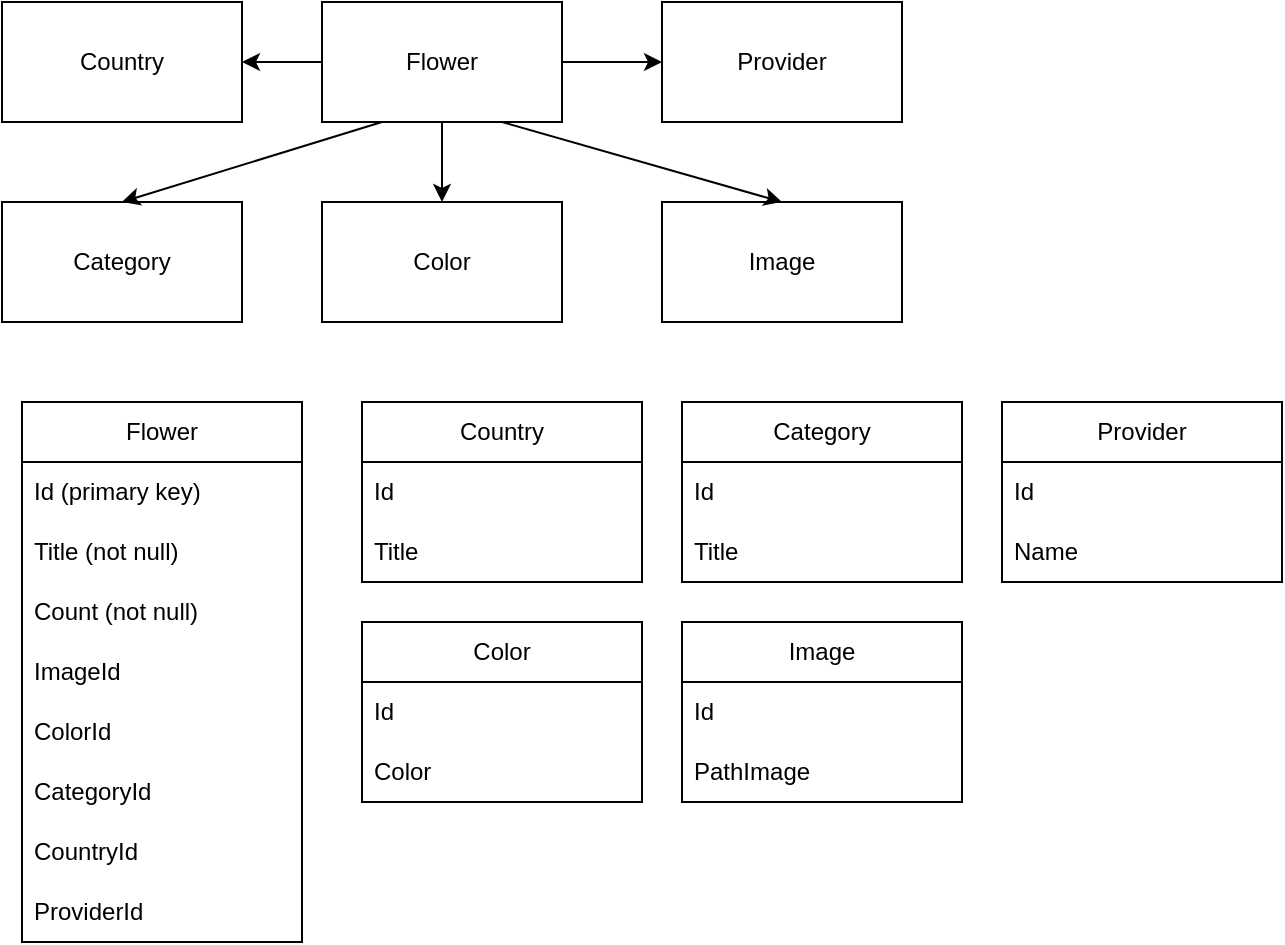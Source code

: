 <mxfile version="21.7.2" type="device">
  <diagram name="Страница — 1" id="RRKHZHdwDWDoAx0OKb5y">
    <mxGraphModel dx="1893" dy="611" grid="1" gridSize="10" guides="1" tooltips="1" connect="1" arrows="1" fold="1" page="1" pageScale="1" pageWidth="827" pageHeight="1169" math="0" shadow="0">
      <root>
        <mxCell id="0" />
        <mxCell id="1" parent="0" />
        <mxCell id="i7epDrXuCTvLyrFS7Glc-1" value="Flower" style="rounded=0;whiteSpace=wrap;html=1;" parent="1" vertex="1">
          <mxGeometry x="10" y="20" width="120" height="60" as="geometry" />
        </mxCell>
        <mxCell id="i7epDrXuCTvLyrFS7Glc-2" value="Category" style="rounded=0;whiteSpace=wrap;html=1;" parent="1" vertex="1">
          <mxGeometry x="-150" y="120" width="120" height="60" as="geometry" />
        </mxCell>
        <mxCell id="i7epDrXuCTvLyrFS7Glc-3" value="" style="endArrow=classic;html=1;rounded=0;exitX=0.25;exitY=1;exitDx=0;exitDy=0;entryX=0.5;entryY=0;entryDx=0;entryDy=0;" parent="1" source="i7epDrXuCTvLyrFS7Glc-1" target="i7epDrXuCTvLyrFS7Glc-2" edge="1">
          <mxGeometry width="50" height="50" relative="1" as="geometry">
            <mxPoint x="370" y="220" as="sourcePoint" />
            <mxPoint x="420" y="170" as="targetPoint" />
          </mxGeometry>
        </mxCell>
        <mxCell id="i7epDrXuCTvLyrFS7Glc-6" value="Provider" style="rounded=0;whiteSpace=wrap;html=1;" parent="1" vertex="1">
          <mxGeometry x="180" y="20" width="120" height="60" as="geometry" />
        </mxCell>
        <mxCell id="i7epDrXuCTvLyrFS7Glc-7" value="" style="endArrow=classic;html=1;rounded=0;entryX=0;entryY=0.5;entryDx=0;entryDy=0;" parent="1" source="i7epDrXuCTvLyrFS7Glc-1" target="i7epDrXuCTvLyrFS7Glc-6" edge="1">
          <mxGeometry width="50" height="50" relative="1" as="geometry">
            <mxPoint x="370" y="120" as="sourcePoint" />
            <mxPoint x="420" y="70" as="targetPoint" />
          </mxGeometry>
        </mxCell>
        <mxCell id="i7epDrXuCTvLyrFS7Glc-8" value="Country" style="rounded=0;whiteSpace=wrap;html=1;" parent="1" vertex="1">
          <mxGeometry x="-150" y="20" width="120" height="60" as="geometry" />
        </mxCell>
        <mxCell id="i7epDrXuCTvLyrFS7Glc-9" value="" style="endArrow=classic;html=1;rounded=0;" parent="1" edge="1">
          <mxGeometry width="50" height="50" relative="1" as="geometry">
            <mxPoint x="10" y="50" as="sourcePoint" />
            <mxPoint x="-30" y="50" as="targetPoint" />
          </mxGeometry>
        </mxCell>
        <mxCell id="i7epDrXuCTvLyrFS7Glc-11" value="Flower" style="swimlane;fontStyle=0;childLayout=stackLayout;horizontal=1;startSize=30;horizontalStack=0;resizeParent=1;resizeParentMax=0;resizeLast=0;collapsible=1;marginBottom=0;whiteSpace=wrap;html=1;" parent="1" vertex="1">
          <mxGeometry x="-140" y="220" width="140" height="270" as="geometry" />
        </mxCell>
        <mxCell id="i7epDrXuCTvLyrFS7Glc-12" value="Id (primary key)" style="text;strokeColor=none;fillColor=none;align=left;verticalAlign=middle;spacingLeft=4;spacingRight=4;overflow=hidden;points=[[0,0.5],[1,0.5]];portConstraint=eastwest;rotatable=0;whiteSpace=wrap;html=1;" parent="i7epDrXuCTvLyrFS7Glc-11" vertex="1">
          <mxGeometry y="30" width="140" height="30" as="geometry" />
        </mxCell>
        <mxCell id="i7epDrXuCTvLyrFS7Glc-13" value="Title (not null)" style="text;strokeColor=none;fillColor=none;align=left;verticalAlign=middle;spacingLeft=4;spacingRight=4;overflow=hidden;points=[[0,0.5],[1,0.5]];portConstraint=eastwest;rotatable=0;whiteSpace=wrap;html=1;" parent="i7epDrXuCTvLyrFS7Glc-11" vertex="1">
          <mxGeometry y="60" width="140" height="30" as="geometry" />
        </mxCell>
        <mxCell id="i7epDrXuCTvLyrFS7Glc-14" value="Count (not null)" style="text;strokeColor=none;fillColor=none;align=left;verticalAlign=middle;spacingLeft=4;spacingRight=4;overflow=hidden;points=[[0,0.5],[1,0.5]];portConstraint=eastwest;rotatable=0;whiteSpace=wrap;html=1;" parent="i7epDrXuCTvLyrFS7Glc-11" vertex="1">
          <mxGeometry y="90" width="140" height="30" as="geometry" />
        </mxCell>
        <mxCell id="i7epDrXuCTvLyrFS7Glc-17" value="ImageId" style="text;strokeColor=none;fillColor=none;align=left;verticalAlign=middle;spacingLeft=4;spacingRight=4;overflow=hidden;points=[[0,0.5],[1,0.5]];portConstraint=eastwest;rotatable=0;whiteSpace=wrap;html=1;" parent="i7epDrXuCTvLyrFS7Glc-11" vertex="1">
          <mxGeometry y="120" width="140" height="30" as="geometry" />
        </mxCell>
        <mxCell id="i7epDrXuCTvLyrFS7Glc-33" value="ColorId" style="text;strokeColor=none;fillColor=none;align=left;verticalAlign=middle;spacingLeft=4;spacingRight=4;overflow=hidden;points=[[0,0.5],[1,0.5]];portConstraint=eastwest;rotatable=0;whiteSpace=wrap;html=1;" parent="i7epDrXuCTvLyrFS7Glc-11" vertex="1">
          <mxGeometry y="150" width="140" height="30" as="geometry" />
        </mxCell>
        <mxCell id="i7epDrXuCTvLyrFS7Glc-18" value="CategoryId" style="text;strokeColor=none;fillColor=none;align=left;verticalAlign=middle;spacingLeft=4;spacingRight=4;overflow=hidden;points=[[0,0.5],[1,0.5]];portConstraint=eastwest;rotatable=0;whiteSpace=wrap;html=1;" parent="i7epDrXuCTvLyrFS7Glc-11" vertex="1">
          <mxGeometry y="180" width="140" height="30" as="geometry" />
        </mxCell>
        <mxCell id="i7epDrXuCTvLyrFS7Glc-19" value="CountryId" style="text;strokeColor=none;fillColor=none;align=left;verticalAlign=middle;spacingLeft=4;spacingRight=4;overflow=hidden;points=[[0,0.5],[1,0.5]];portConstraint=eastwest;rotatable=0;whiteSpace=wrap;html=1;" parent="i7epDrXuCTvLyrFS7Glc-11" vertex="1">
          <mxGeometry y="210" width="140" height="30" as="geometry" />
        </mxCell>
        <mxCell id="i7epDrXuCTvLyrFS7Glc-20" value="ProviderId" style="text;strokeColor=none;fillColor=none;align=left;verticalAlign=middle;spacingLeft=4;spacingRight=4;overflow=hidden;points=[[0,0.5],[1,0.5]];portConstraint=eastwest;rotatable=0;whiteSpace=wrap;html=1;" parent="i7epDrXuCTvLyrFS7Glc-11" vertex="1">
          <mxGeometry y="240" width="140" height="30" as="geometry" />
        </mxCell>
        <mxCell id="i7epDrXuCTvLyrFS7Glc-21" value="Country" style="swimlane;fontStyle=0;childLayout=stackLayout;horizontal=1;startSize=30;horizontalStack=0;resizeParent=1;resizeParentMax=0;resizeLast=0;collapsible=1;marginBottom=0;whiteSpace=wrap;html=1;" parent="1" vertex="1">
          <mxGeometry x="30" y="220" width="140" height="90" as="geometry" />
        </mxCell>
        <mxCell id="i7epDrXuCTvLyrFS7Glc-22" value="Id" style="text;strokeColor=none;fillColor=none;align=left;verticalAlign=middle;spacingLeft=4;spacingRight=4;overflow=hidden;points=[[0,0.5],[1,0.5]];portConstraint=eastwest;rotatable=0;whiteSpace=wrap;html=1;" parent="i7epDrXuCTvLyrFS7Glc-21" vertex="1">
          <mxGeometry y="30" width="140" height="30" as="geometry" />
        </mxCell>
        <mxCell id="i7epDrXuCTvLyrFS7Glc-23" value="Title" style="text;strokeColor=none;fillColor=none;align=left;verticalAlign=middle;spacingLeft=4;spacingRight=4;overflow=hidden;points=[[0,0.5],[1,0.5]];portConstraint=eastwest;rotatable=0;whiteSpace=wrap;html=1;" parent="i7epDrXuCTvLyrFS7Glc-21" vertex="1">
          <mxGeometry y="60" width="140" height="30" as="geometry" />
        </mxCell>
        <mxCell id="i7epDrXuCTvLyrFS7Glc-25" value="Category" style="swimlane;fontStyle=0;childLayout=stackLayout;horizontal=1;startSize=30;horizontalStack=0;resizeParent=1;resizeParentMax=0;resizeLast=0;collapsible=1;marginBottom=0;whiteSpace=wrap;html=1;" parent="1" vertex="1">
          <mxGeometry x="190" y="220" width="140" height="90" as="geometry" />
        </mxCell>
        <mxCell id="i7epDrXuCTvLyrFS7Glc-26" value="Id" style="text;strokeColor=none;fillColor=none;align=left;verticalAlign=middle;spacingLeft=4;spacingRight=4;overflow=hidden;points=[[0,0.5],[1,0.5]];portConstraint=eastwest;rotatable=0;whiteSpace=wrap;html=1;" parent="i7epDrXuCTvLyrFS7Glc-25" vertex="1">
          <mxGeometry y="30" width="140" height="30" as="geometry" />
        </mxCell>
        <mxCell id="i7epDrXuCTvLyrFS7Glc-27" value="Title" style="text;strokeColor=none;fillColor=none;align=left;verticalAlign=middle;spacingLeft=4;spacingRight=4;overflow=hidden;points=[[0,0.5],[1,0.5]];portConstraint=eastwest;rotatable=0;whiteSpace=wrap;html=1;" parent="i7epDrXuCTvLyrFS7Glc-25" vertex="1">
          <mxGeometry y="60" width="140" height="30" as="geometry" />
        </mxCell>
        <mxCell id="i7epDrXuCTvLyrFS7Glc-29" value="Provider" style="swimlane;fontStyle=0;childLayout=stackLayout;horizontal=1;startSize=30;horizontalStack=0;resizeParent=1;resizeParentMax=0;resizeLast=0;collapsible=1;marginBottom=0;whiteSpace=wrap;html=1;" parent="1" vertex="1">
          <mxGeometry x="350" y="220" width="140" height="90" as="geometry" />
        </mxCell>
        <mxCell id="i7epDrXuCTvLyrFS7Glc-30" value="Id" style="text;strokeColor=none;fillColor=none;align=left;verticalAlign=middle;spacingLeft=4;spacingRight=4;overflow=hidden;points=[[0,0.5],[1,0.5]];portConstraint=eastwest;rotatable=0;whiteSpace=wrap;html=1;" parent="i7epDrXuCTvLyrFS7Glc-29" vertex="1">
          <mxGeometry y="30" width="140" height="30" as="geometry" />
        </mxCell>
        <mxCell id="i7epDrXuCTvLyrFS7Glc-31" value="Name" style="text;strokeColor=none;fillColor=none;align=left;verticalAlign=middle;spacingLeft=4;spacingRight=4;overflow=hidden;points=[[0,0.5],[1,0.5]];portConstraint=eastwest;rotatable=0;whiteSpace=wrap;html=1;" parent="i7epDrXuCTvLyrFS7Glc-29" vertex="1">
          <mxGeometry y="60" width="140" height="30" as="geometry" />
        </mxCell>
        <mxCell id="i7epDrXuCTvLyrFS7Glc-34" value="Color" style="rounded=0;whiteSpace=wrap;html=1;" parent="1" vertex="1">
          <mxGeometry x="10" y="120" width="120" height="60" as="geometry" />
        </mxCell>
        <mxCell id="i7epDrXuCTvLyrFS7Glc-35" value="" style="endArrow=classic;html=1;rounded=0;exitX=0.5;exitY=1;exitDx=0;exitDy=0;entryX=0.5;entryY=0;entryDx=0;entryDy=0;" parent="1" source="i7epDrXuCTvLyrFS7Glc-1" target="i7epDrXuCTvLyrFS7Glc-34" edge="1">
          <mxGeometry width="50" height="50" relative="1" as="geometry">
            <mxPoint x="170" y="210" as="sourcePoint" />
            <mxPoint x="220" y="160" as="targetPoint" />
          </mxGeometry>
        </mxCell>
        <mxCell id="i7epDrXuCTvLyrFS7Glc-37" value="Color" style="swimlane;fontStyle=0;childLayout=stackLayout;horizontal=1;startSize=30;horizontalStack=0;resizeParent=1;resizeParentMax=0;resizeLast=0;collapsible=1;marginBottom=0;whiteSpace=wrap;html=1;" parent="1" vertex="1">
          <mxGeometry x="30" y="330" width="140" height="90" as="geometry" />
        </mxCell>
        <mxCell id="i7epDrXuCTvLyrFS7Glc-38" value="Id" style="text;strokeColor=none;fillColor=none;align=left;verticalAlign=middle;spacingLeft=4;spacingRight=4;overflow=hidden;points=[[0,0.5],[1,0.5]];portConstraint=eastwest;rotatable=0;whiteSpace=wrap;html=1;" parent="i7epDrXuCTvLyrFS7Glc-37" vertex="1">
          <mxGeometry y="30" width="140" height="30" as="geometry" />
        </mxCell>
        <mxCell id="i7epDrXuCTvLyrFS7Glc-39" value="Color" style="text;strokeColor=none;fillColor=none;align=left;verticalAlign=middle;spacingLeft=4;spacingRight=4;overflow=hidden;points=[[0,0.5],[1,0.5]];portConstraint=eastwest;rotatable=0;whiteSpace=wrap;html=1;" parent="i7epDrXuCTvLyrFS7Glc-37" vertex="1">
          <mxGeometry y="60" width="140" height="30" as="geometry" />
        </mxCell>
        <mxCell id="pXr4IybgBaP4KrIgOnE8-1" value="Image" style="swimlane;fontStyle=0;childLayout=stackLayout;horizontal=1;startSize=30;horizontalStack=0;resizeParent=1;resizeParentMax=0;resizeLast=0;collapsible=1;marginBottom=0;whiteSpace=wrap;html=1;" vertex="1" parent="1">
          <mxGeometry x="190" y="330" width="140" height="90" as="geometry" />
        </mxCell>
        <mxCell id="pXr4IybgBaP4KrIgOnE8-2" value="Id" style="text;strokeColor=none;fillColor=none;align=left;verticalAlign=middle;spacingLeft=4;spacingRight=4;overflow=hidden;points=[[0,0.5],[1,0.5]];portConstraint=eastwest;rotatable=0;whiteSpace=wrap;html=1;" vertex="1" parent="pXr4IybgBaP4KrIgOnE8-1">
          <mxGeometry y="30" width="140" height="30" as="geometry" />
        </mxCell>
        <mxCell id="pXr4IybgBaP4KrIgOnE8-3" value="PathImage" style="text;strokeColor=none;fillColor=none;align=left;verticalAlign=middle;spacingLeft=4;spacingRight=4;overflow=hidden;points=[[0,0.5],[1,0.5]];portConstraint=eastwest;rotatable=0;whiteSpace=wrap;html=1;" vertex="1" parent="pXr4IybgBaP4KrIgOnE8-1">
          <mxGeometry y="60" width="140" height="30" as="geometry" />
        </mxCell>
        <mxCell id="pXr4IybgBaP4KrIgOnE8-5" value="Image" style="rounded=0;whiteSpace=wrap;html=1;" vertex="1" parent="1">
          <mxGeometry x="180" y="120" width="120" height="60" as="geometry" />
        </mxCell>
        <mxCell id="pXr4IybgBaP4KrIgOnE8-6" value="" style="endArrow=classic;html=1;rounded=0;exitX=0.75;exitY=1;exitDx=0;exitDy=0;entryX=0.5;entryY=0;entryDx=0;entryDy=0;" edge="1" parent="1" source="i7epDrXuCTvLyrFS7Glc-1" target="pXr4IybgBaP4KrIgOnE8-5">
          <mxGeometry width="50" height="50" relative="1" as="geometry">
            <mxPoint x="180" y="340" as="sourcePoint" />
            <mxPoint x="230" y="290" as="targetPoint" />
          </mxGeometry>
        </mxCell>
      </root>
    </mxGraphModel>
  </diagram>
</mxfile>
